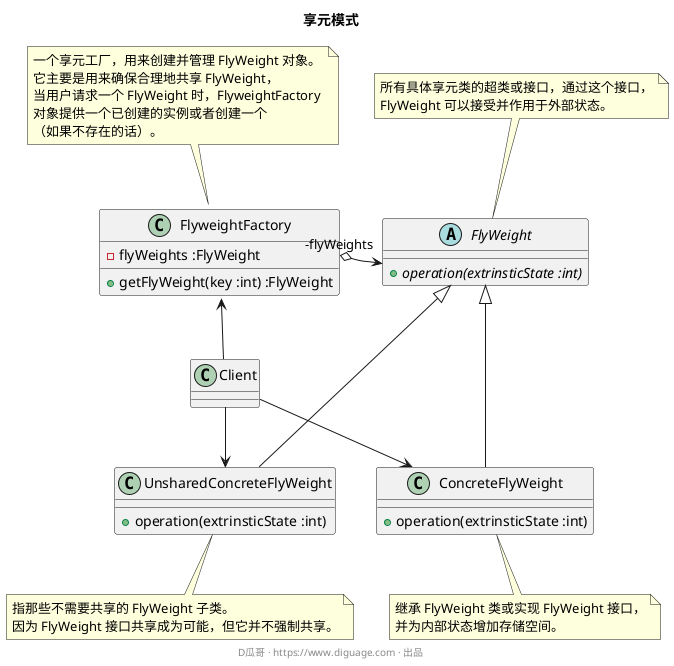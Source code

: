 @startuml
title "**享元模式**"

class FlyweightFactory {
  - flyWeights :FlyWeight
  + getFlyWeight(key :int) :FlyWeight
}
note top:一个享元工厂，用来创建并管理 FlyWeight 对象。\n它主要是用来确保合理地共享 FlyWeight，\n当用户请求一个 FlyWeight 时，FlyweightFactory \n对象提供一个已创建的实例或者创建一个\n（如果不存在的话）。

abstract class FlyWeight {
  + {abstract} operation(extrinsticState :int)
}
note top: 所有具体享元类的超类或接口，通过这个接口，\nFlyWeight 可以接受并作用于外部状态。

class ConcreteFlyWeight {
  + operation(extrinsticState :int)
}
note bottom: 继承 FlyWeight 类或实现 FlyWeight 接口，\n并为内部状态增加存储空间。

class UnsharedConcreteFlyWeight {
  + operation(extrinsticState :int)
}
note bottom: 指那些不需要共享的 FlyWeight 子类。\n因为 FlyWeight 接口共享成为可能，但它并不强制共享。

class Client

FlyweightFactory::flyWeights "-flyWeights" o-> FlyWeight

FlyWeight <|--- ConcreteFlyWeight
FlyWeight <|--- UnsharedConcreteFlyWeight

FlyweightFactory <-- Client

Client --> ConcreteFlyWeight
Client --> UnsharedConcreteFlyWeight

footer D瓜哥 · https://www.diguage.com · 出品
@enduml
